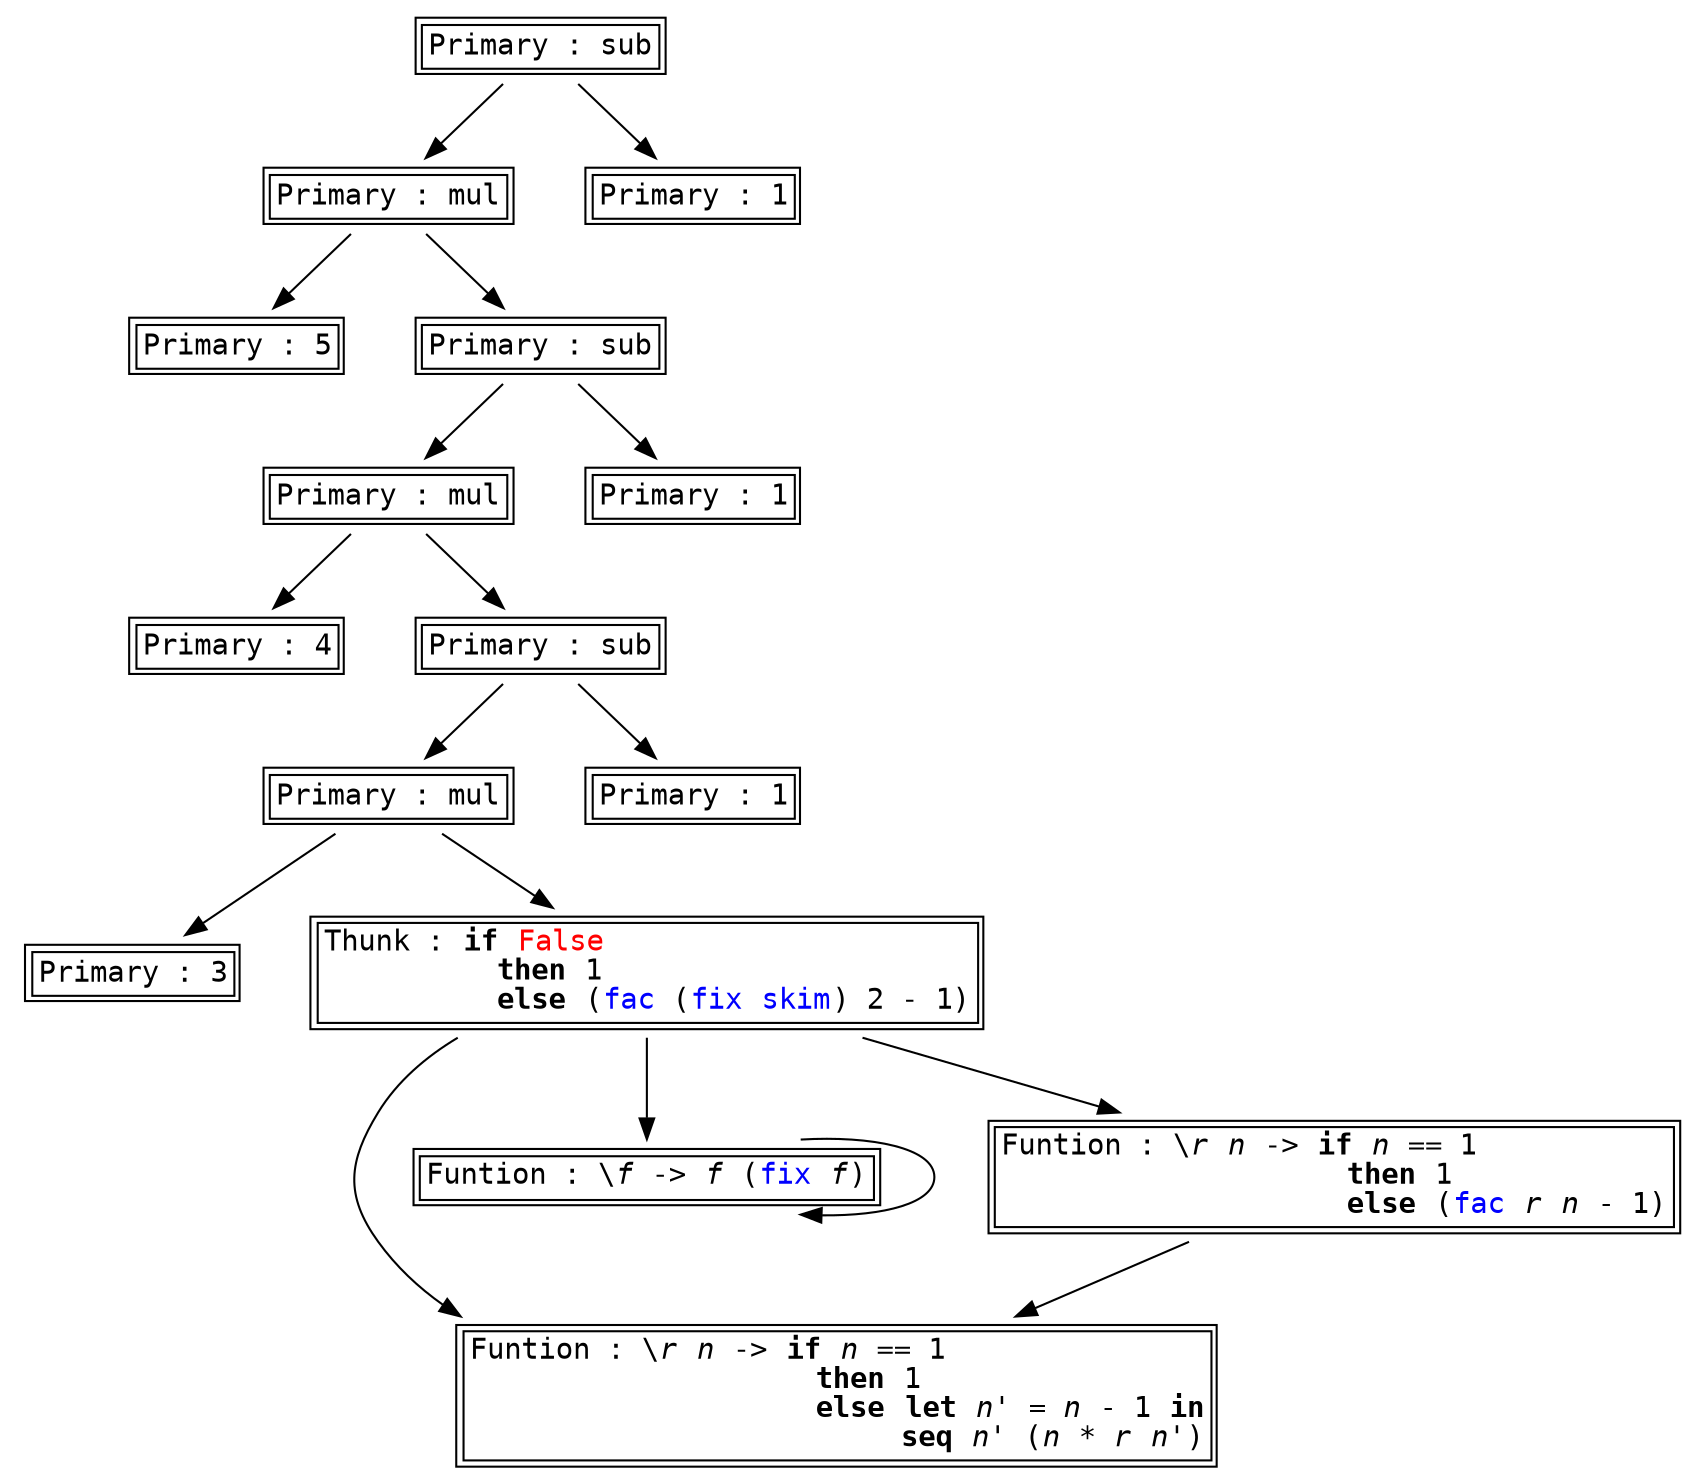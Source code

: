 digraph G {
node [ fontname=monospace, shape=plaintext ];
s0[label=<<TABLE ALIGN="LEFT"><TR><TD BALIGN="LEFT" ALIGN="LEFT">Funtion&nbsp;:&nbsp;\<I>r</I>&nbsp;<I>n</I>&nbsp;-&gt;&nbsp;<B>if</B>&nbsp;<I>n</I>&nbsp;==&nbsp;1&nbsp;&nbsp;&nbsp;&nbsp;&nbsp;&nbsp;&nbsp;&nbsp;&nbsp;&nbsp;&nbsp;&nbsp;&nbsp;&nbsp;&nbsp;<BR />&nbsp;&nbsp;&nbsp;&nbsp;&nbsp;&nbsp;&nbsp;&nbsp;&nbsp;&nbsp;&nbsp;&nbsp;&nbsp;&nbsp;&nbsp;&nbsp;&nbsp;&nbsp;&nbsp;&nbsp;<B>then</B>&nbsp;1&nbsp;&nbsp;&nbsp;&nbsp;&nbsp;&nbsp;&nbsp;&nbsp;&nbsp;&nbsp;&nbsp;&nbsp;&nbsp;&nbsp;&nbsp;&nbsp;<BR />&nbsp;&nbsp;&nbsp;&nbsp;&nbsp;&nbsp;&nbsp;&nbsp;&nbsp;&nbsp;&nbsp;&nbsp;&nbsp;&nbsp;&nbsp;&nbsp;&nbsp;&nbsp;&nbsp;&nbsp;<B>else</B>&nbsp;<B>let</B>&nbsp;<I>n'</I>&nbsp;=&nbsp;<I>n</I>&nbsp;-&nbsp;1&nbsp;<B>in</B><BR />&nbsp;&nbsp;&nbsp;&nbsp;&nbsp;&nbsp;&nbsp;&nbsp;&nbsp;&nbsp;&nbsp;&nbsp;&nbsp;&nbsp;&nbsp;&nbsp;&nbsp;&nbsp;&nbsp;&nbsp;&nbsp;&nbsp;&nbsp;&nbsp;&nbsp;<B>seq</B>&nbsp;<I>n'</I>&nbsp;(<I>n</I>&nbsp;*&nbsp;<I>r</I>&nbsp;<I>n'</I>)<BR /></TD></TR></TABLE>>];
s0;
s1[label=<<TABLE ALIGN="LEFT"><TR><TD BALIGN="LEFT" ALIGN="LEFT">Funtion&nbsp;:&nbsp;\<I>f</I>&nbsp;-&gt;&nbsp;<I>f</I>&nbsp;(<FONT COLOR="blue">fix</FONT>&nbsp;<I>f</I>)<BR /></TD></TR></TABLE>>];
s1 -> s1;
s2[label=<<TABLE ALIGN="LEFT"><TR><TD BALIGN="LEFT" ALIGN="LEFT">Primary&nbsp;:&nbsp;sub<BR /></TD></TR></TABLE>>];
s2 -> s3, s14;
s3[label=<<TABLE ALIGN="LEFT"><TR><TD BALIGN="LEFT" ALIGN="LEFT">Primary&nbsp;:&nbsp;mul<BR /></TD></TR></TABLE>>];
s3 -> s4, s5;
s4[label=<<TABLE ALIGN="LEFT"><TR><TD BALIGN="LEFT" ALIGN="LEFT">Primary&nbsp;:&nbsp;5<BR /></TD></TR></TABLE>>];
s4;
s5[label=<<TABLE ALIGN="LEFT"><TR><TD BALIGN="LEFT" ALIGN="LEFT">Primary&nbsp;:&nbsp;sub<BR /></TD></TR></TABLE>>];
s5 -> s6, s13;
s6[label=<<TABLE ALIGN="LEFT"><TR><TD BALIGN="LEFT" ALIGN="LEFT">Primary&nbsp;:&nbsp;mul<BR /></TD></TR></TABLE>>];
s6 -> s7, s8;
s7[label=<<TABLE ALIGN="LEFT"><TR><TD BALIGN="LEFT" ALIGN="LEFT">Primary&nbsp;:&nbsp;4<BR /></TD></TR></TABLE>>];
s7;
s8[label=<<TABLE ALIGN="LEFT"><TR><TD BALIGN="LEFT" ALIGN="LEFT">Primary&nbsp;:&nbsp;sub<BR /></TD></TR></TABLE>>];
s8 -> s9, s12;
s9[label=<<TABLE ALIGN="LEFT"><TR><TD BALIGN="LEFT" ALIGN="LEFT">Primary&nbsp;:&nbsp;mul<BR /></TD></TR></TABLE>>];
s9 -> s10, s11;
s10[label=<<TABLE ALIGN="LEFT"><TR><TD BALIGN="LEFT" ALIGN="LEFT">Primary&nbsp;:&nbsp;3<BR /></TD></TR></TABLE>>];
s10;
s11[label=<<TABLE ALIGN="LEFT"><TR><TD BALIGN="LEFT" ALIGN="LEFT">Thunk&nbsp;:&nbsp;<B>if</B>&nbsp;<FONT COLOR="red">False</FONT>&nbsp;&nbsp;&nbsp;&nbsp;&nbsp;&nbsp;&nbsp;&nbsp;&nbsp;&nbsp;&nbsp;&nbsp;&nbsp;&nbsp;&nbsp;&nbsp;&nbsp;&nbsp;&nbsp;&nbsp;&nbsp;<BR />&nbsp;&nbsp;&nbsp;&nbsp;&nbsp;&nbsp;&nbsp;&nbsp;&nbsp;&nbsp;<B>then</B>&nbsp;1&nbsp;&nbsp;&nbsp;&nbsp;&nbsp;&nbsp;&nbsp;&nbsp;&nbsp;&nbsp;&nbsp;&nbsp;&nbsp;&nbsp;&nbsp;&nbsp;&nbsp;&nbsp;&nbsp;&nbsp;&nbsp;<BR />&nbsp;&nbsp;&nbsp;&nbsp;&nbsp;&nbsp;&nbsp;&nbsp;&nbsp;&nbsp;<B>else</B>&nbsp;(<FONT COLOR="blue">fac</FONT>&nbsp;(<FONT COLOR="blue">fix</FONT>&nbsp;<FONT COLOR="blue">skim</FONT>)&nbsp;2&nbsp;-&nbsp;1)<BR /></TD></TR></TABLE>>];
s11 -> s0, s1, s15;
s12[label=<<TABLE ALIGN="LEFT"><TR><TD BALIGN="LEFT" ALIGN="LEFT">Primary&nbsp;:&nbsp;1<BR /></TD></TR></TABLE>>];
s12;
s13[label=<<TABLE ALIGN="LEFT"><TR><TD BALIGN="LEFT" ALIGN="LEFT">Primary&nbsp;:&nbsp;1<BR /></TD></TR></TABLE>>];
s13;
s14[label=<<TABLE ALIGN="LEFT"><TR><TD BALIGN="LEFT" ALIGN="LEFT">Primary&nbsp;:&nbsp;1<BR /></TD></TR></TABLE>>];
s14;
s15[label=<<TABLE ALIGN="LEFT"><TR><TD BALIGN="LEFT" ALIGN="LEFT">Funtion&nbsp;:&nbsp;\<I>r</I>&nbsp;<I>n</I>&nbsp;-&gt;&nbsp;<B>if</B>&nbsp;<I>n</I>&nbsp;==&nbsp;1&nbsp;&nbsp;&nbsp;&nbsp;&nbsp;&nbsp;&nbsp;&nbsp;&nbsp;&nbsp;&nbsp;<BR />&nbsp;&nbsp;&nbsp;&nbsp;&nbsp;&nbsp;&nbsp;&nbsp;&nbsp;&nbsp;&nbsp;&nbsp;&nbsp;&nbsp;&nbsp;&nbsp;&nbsp;&nbsp;&nbsp;&nbsp;<B>then</B>&nbsp;1&nbsp;&nbsp;&nbsp;&nbsp;&nbsp;&nbsp;&nbsp;&nbsp;&nbsp;&nbsp;&nbsp;&nbsp;<BR />&nbsp;&nbsp;&nbsp;&nbsp;&nbsp;&nbsp;&nbsp;&nbsp;&nbsp;&nbsp;&nbsp;&nbsp;&nbsp;&nbsp;&nbsp;&nbsp;&nbsp;&nbsp;&nbsp;&nbsp;<B>else</B>&nbsp;(<FONT COLOR="blue">fac</FONT>&nbsp;<I>r</I>&nbsp;<I>n</I>&nbsp;-&nbsp;1)<BR /></TD></TR></TABLE>>];
s15 -> s0;
}